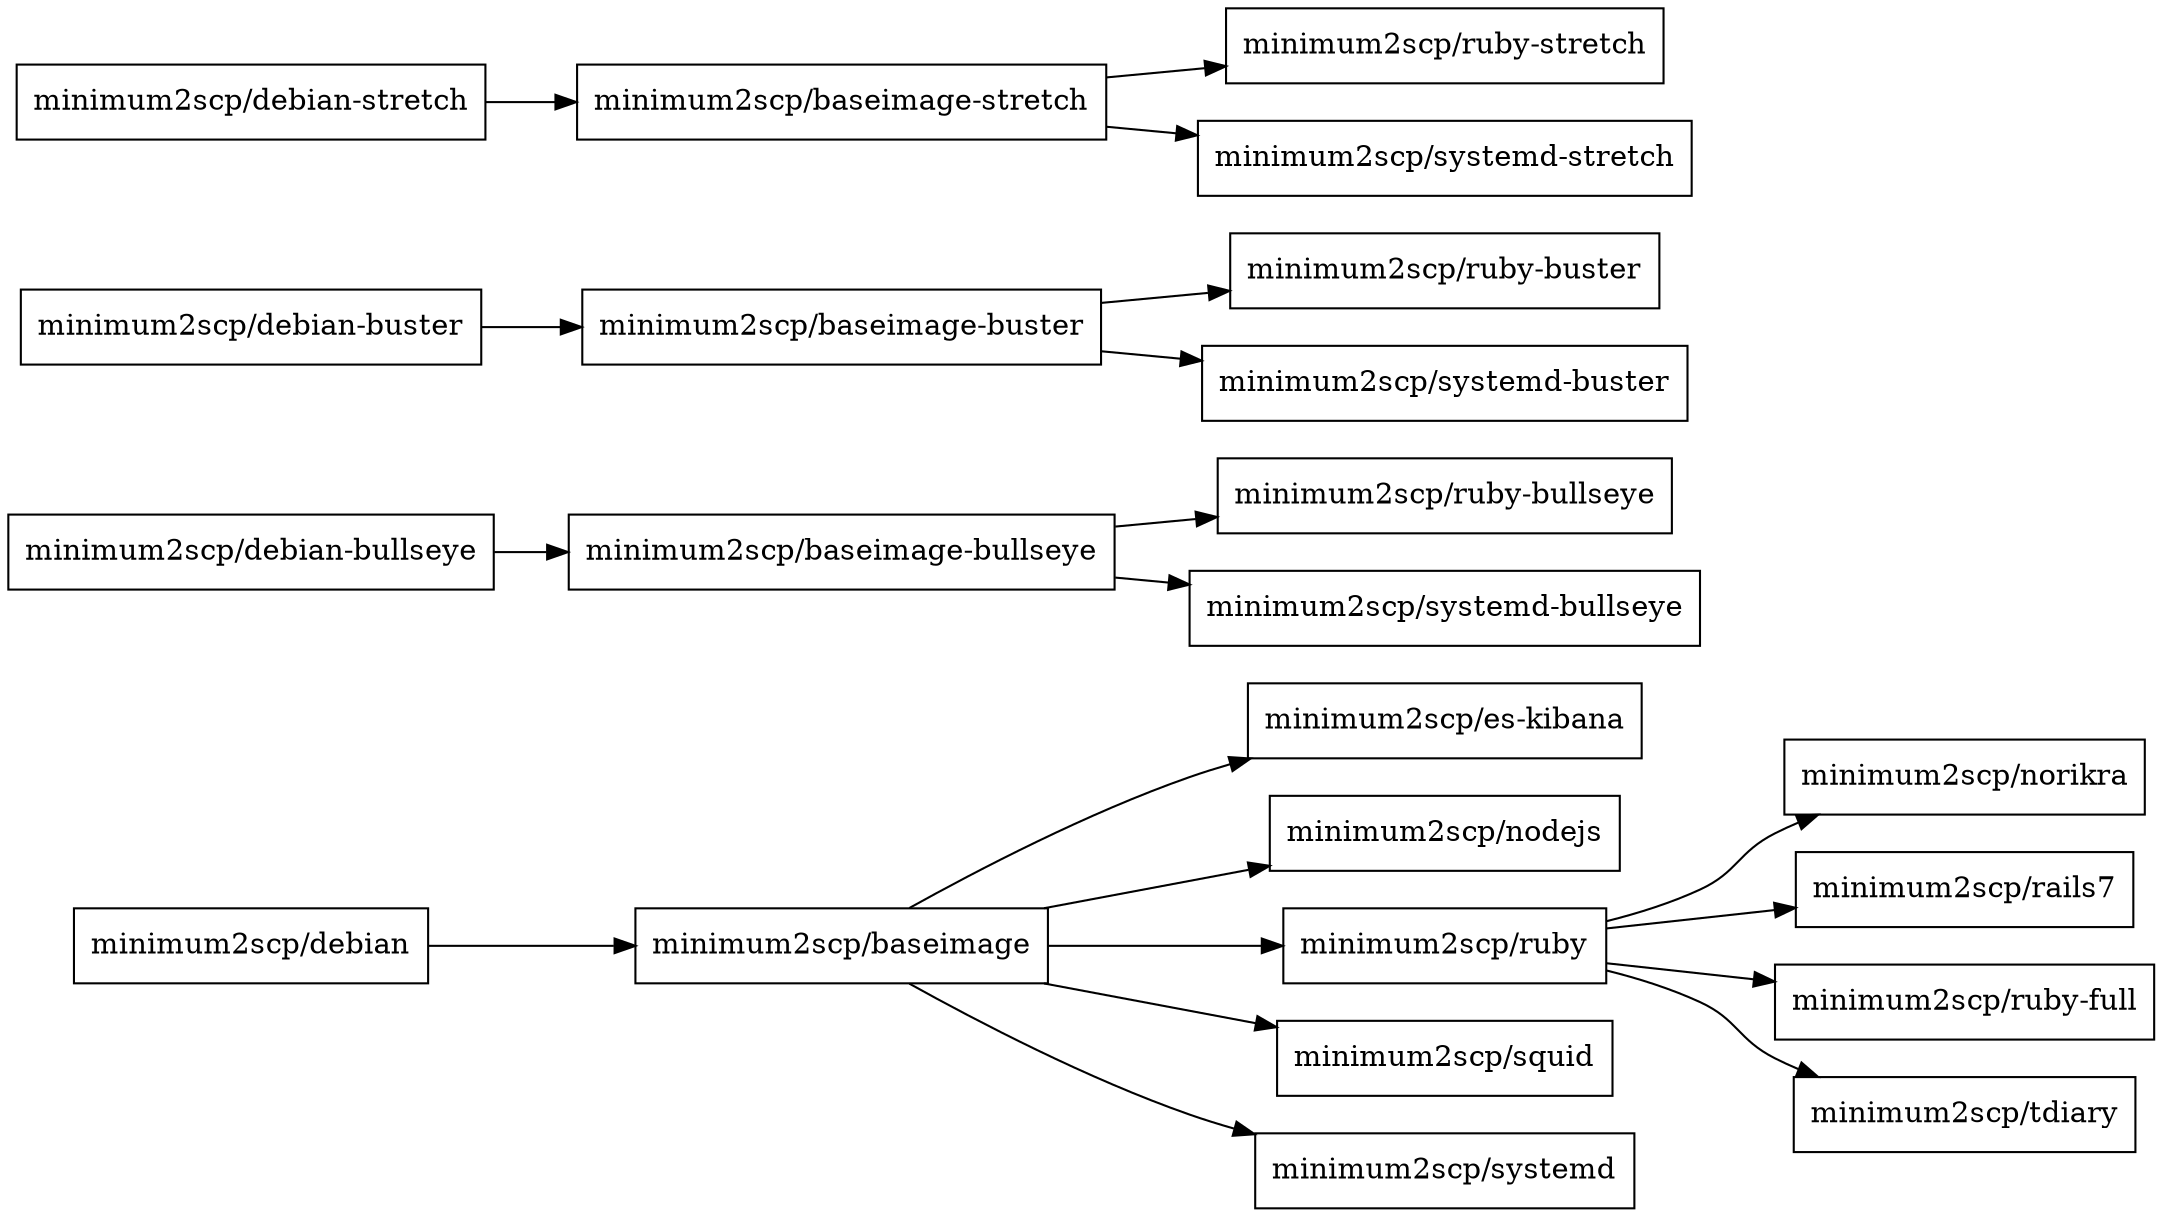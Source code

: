 digraph deps {
  graph [
    rankdir = "LR"
  ];

  node [
    shape = "box"
  ];

  ratio = auto;

  baseimage          [label = "minimum2scp/baseimage"];
  baseimage_bullseye [label = "minimum2scp/baseimage-bullseye"];
  baseimage_buster   [label = "minimum2scp/baseimage-buster"];
  baseimage_stretch  [label = "minimum2scp/baseimage-stretch"];
  debian             [label = "minimum2scp/debian"];
  debian_bullseye    [label = "minimum2scp/debian-bullseye"];
  debian_buster      [label = "minimum2scp/debian-buster"];
  debian_stretch     [label = "minimum2scp/debian-stretch"];
  es_kibana          [label = "minimum2scp/es-kibana"];
  nodejs             [label = "minimum2scp/nodejs"];
  norikra            [label = "minimum2scp/norikra"];
  rails7             [label = "minimum2scp/rails7"];
  ruby               [label = "minimum2scp/ruby"];
  ruby_bullseye      [label = "minimum2scp/ruby-bullseye"];
  ruby_buster        [label = "minimum2scp/ruby-buster"];
  ruby_full          [label = "minimum2scp/ruby-full"];
  ruby_stretch       [label = "minimum2scp/ruby-stretch"];
  squid              [label = "minimum2scp/squid"];
  systemd            [label = "minimum2scp/systemd"];
  systemd_bullseye   [label = "minimum2scp/systemd-bullseye"];
  systemd_buster     [label = "minimum2scp/systemd-buster"];
  systemd_stretch    [label = "minimum2scp/systemd-stretch"];
  tdiary             [label = "minimum2scp/tdiary"];

  debian    -> baseimage;
  baseimage -> {es_kibana, nodejs, ruby, squid, systemd};
  ruby      -> {norikra, rails7, ruby_full, tdiary};

  debian_bullseye -> baseimage_bullseye;
  baseimage_bullseye -> {ruby_bullseye, systemd_bullseye};

  debian_buster -> baseimage_buster;
  baseimage_buster -> {ruby_buster, systemd_buster};

  debian_stretch   -> baseimage_stretch;
  baseimage_stretch -> {systemd_stretch, ruby_stretch};

}
